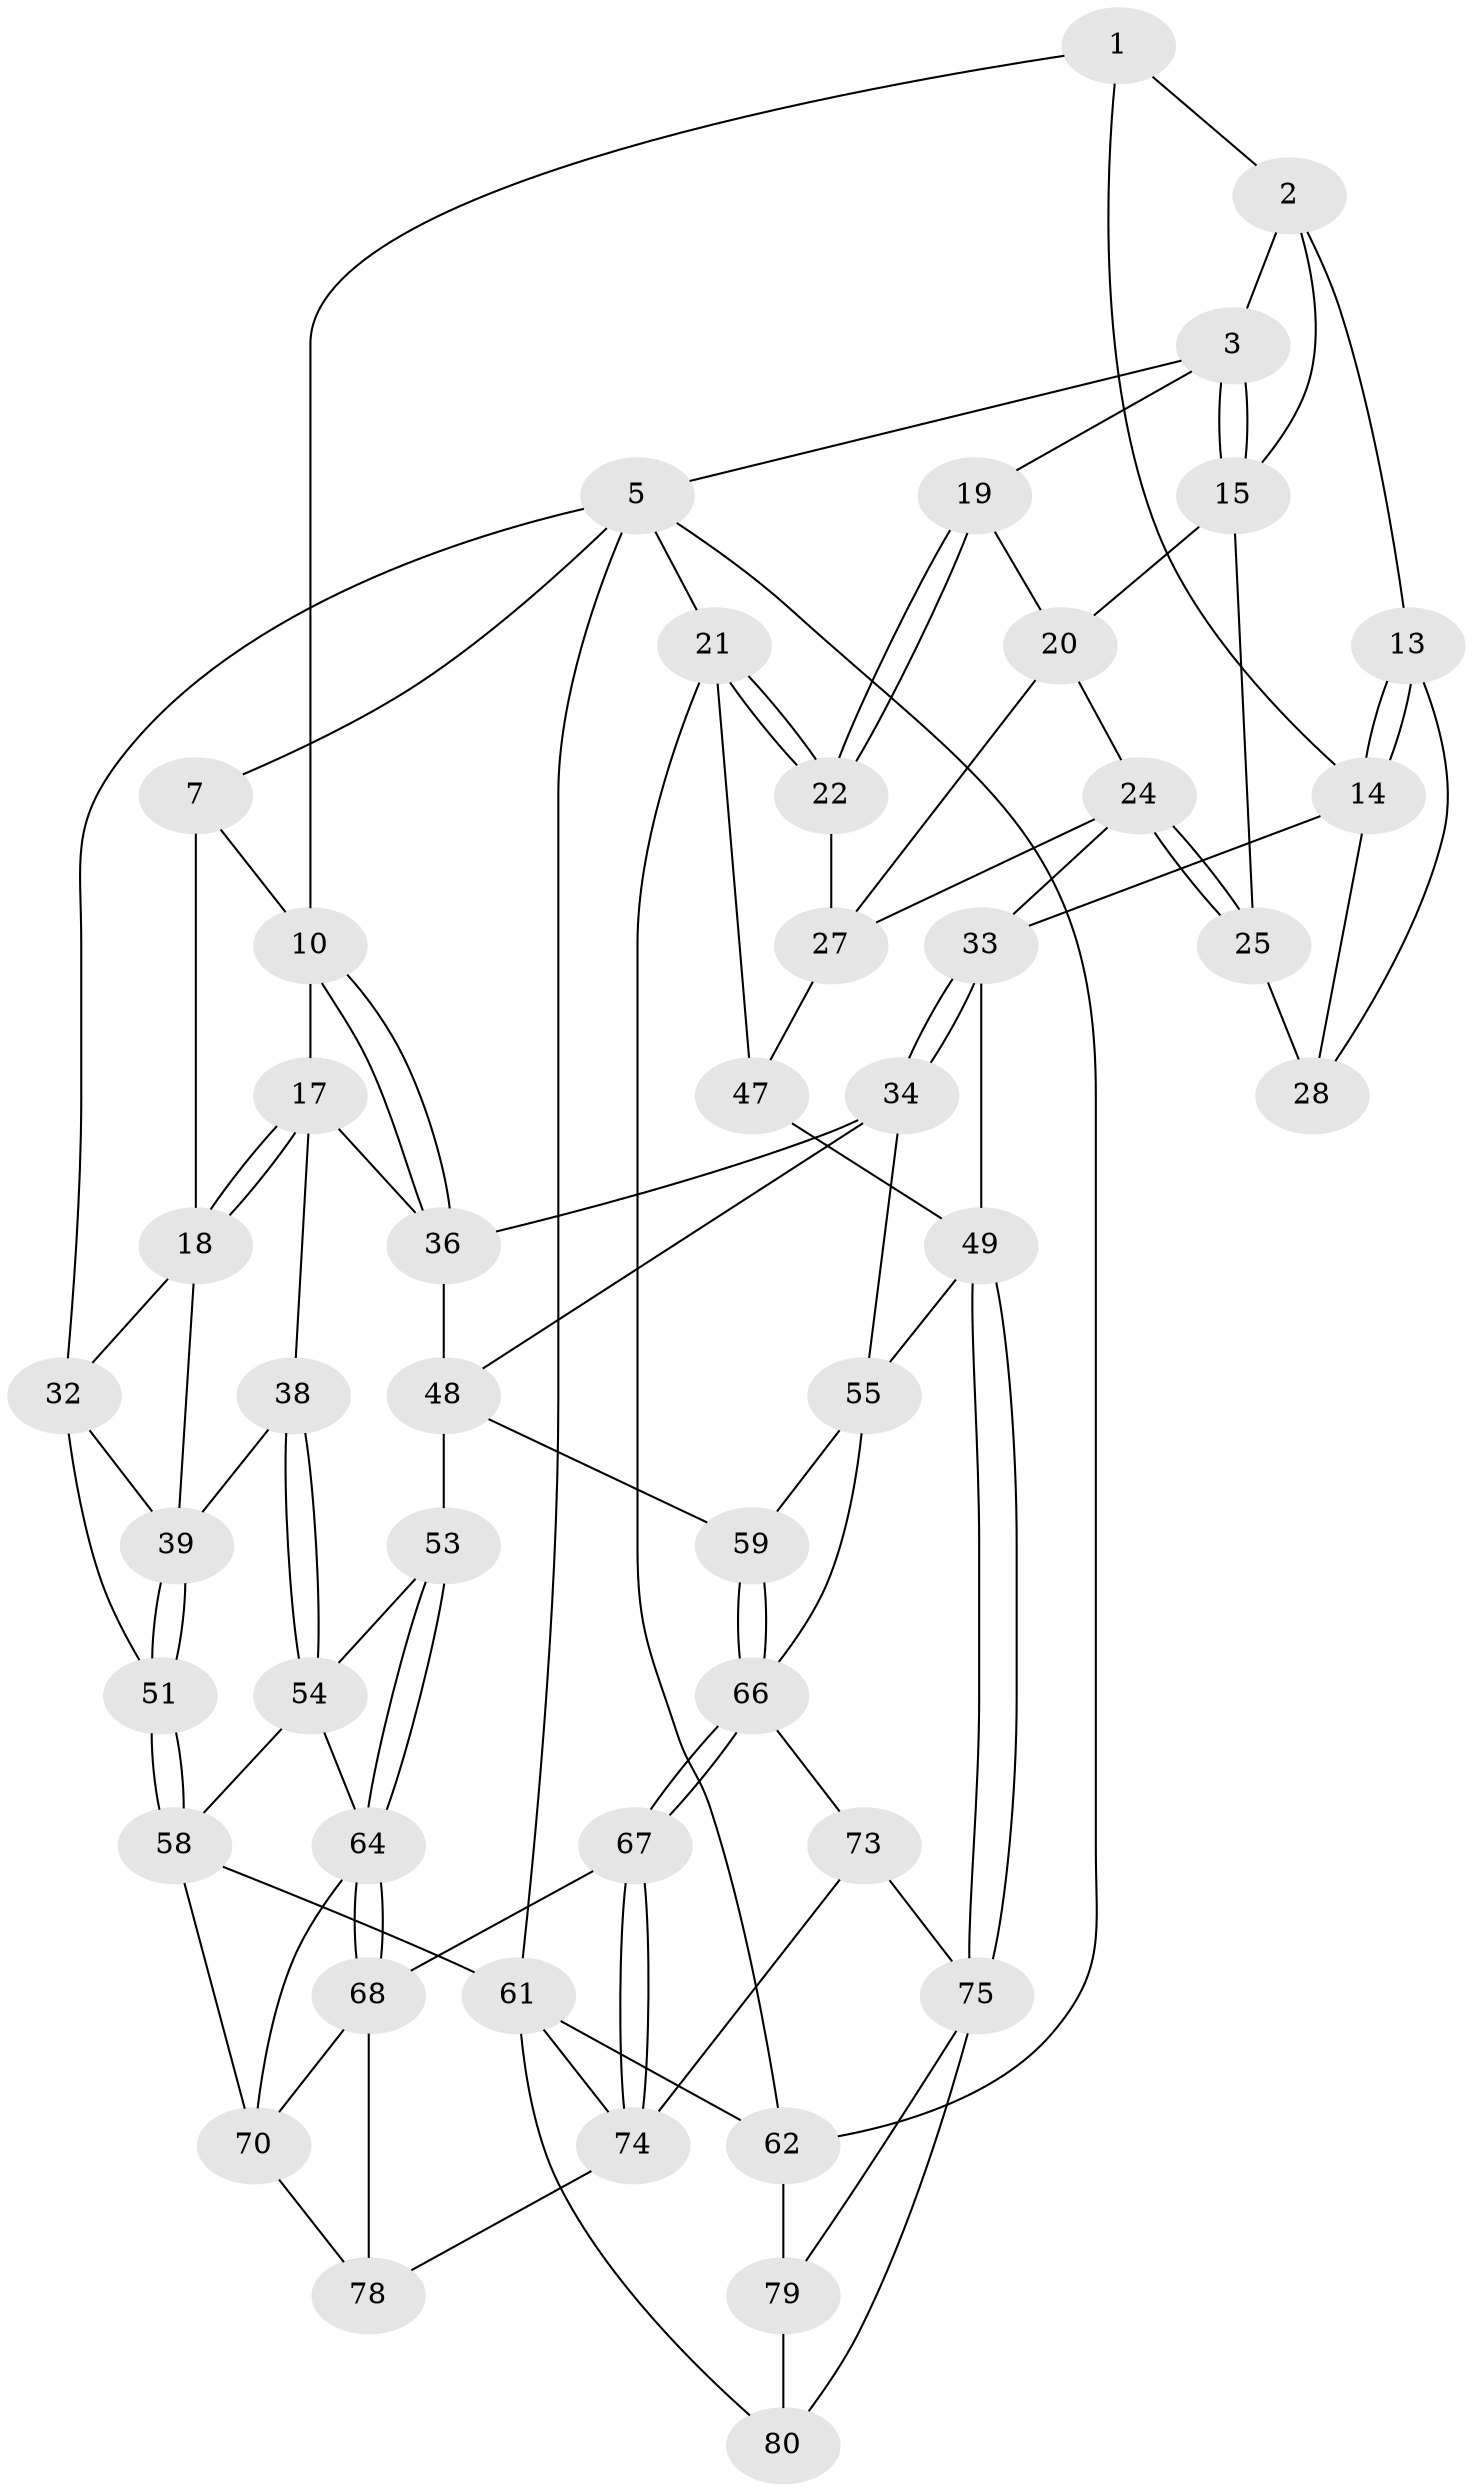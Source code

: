 // original degree distribution, {3: 0.024390243902439025, 4: 0.21951219512195122, 5: 0.5609756097560976, 6: 0.1951219512195122}
// Generated by graph-tools (version 1.1) at 2025/42/03/06/25 10:42:36]
// undirected, 47 vertices, 104 edges
graph export_dot {
graph [start="1"]
  node [color=gray90,style=filled];
  1 [pos="+0.397242350994382+0",super="+9"];
  2 [pos="+0.5627849998138412+0",super="+12"];
  3 [pos="+0.8735237971385512+0",super="+4"];
  5 [pos="+1+0",super="+6"];
  7 [pos="+0.1218351474156152+0",super="+8"];
  10 [pos="+0.3833638303942533+0.19566913252399562",super="+11"];
  13 [pos="+0.5603899416505751+0.07267836997156762"];
  14 [pos="+0.47027578628869426+0.17552614212718717",super="+30"];
  15 [pos="+0.7762499757745934+0.07545357618760834",super="+16"];
  17 [pos="+0.36614868366621584+0.19444431295657802",super="+37"];
  18 [pos="+0.20528879727693958+0.16617189427729673",super="+31"];
  19 [pos="+0.9239560890620442+0.10444356565683273"];
  20 [pos="+0.905589646201726+0.11694110819395145",super="+23"];
  21 [pos="+1+0.26523747457774355",super="+46"];
  22 [pos="+1+0.2621050104530982"];
  24 [pos="+0.7659211237048512+0.2253708840872631",super="+42"];
  25 [pos="+0.7630501043268944+0.22268739605020935",super="+26"];
  27 [pos="+1+0.28827963224204495",super="+44"];
  28 [pos="+0.6142042332912256+0.13079275709274363",super="+29"];
  32 [pos="+0+0",super="+41"];
  33 [pos="+0.5883558605475534+0.41329639935244394",super="+43"];
  34 [pos="+0.5830419519745901+0.4177298068165052",super="+35"];
  36 [pos="+0.44202649675691275+0.360487969403259",super="+45"];
  38 [pos="+0.2468327934663631+0.4291586917881462"];
  39 [pos="+0.21171703825996227+0.4162079108631577",super="+40"];
  47 [pos="+0.9134486385855252+0.5363854411876394"];
  48 [pos="+0.48824130663110465+0.5071709598766567",super="+52"];
  49 [pos="+0.7937470974913365+0.692731520331488",super="+50"];
  51 [pos="+0+0.4578947984041615"];
  53 [pos="+0.4449623250497148+0.551698921742676"];
  54 [pos="+0.2607473292705911+0.4939494714683759",super="+57"];
  55 [pos="+0.7115133351224742+0.6561554510765895",super="+56"];
  58 [pos="+0+0.6260030457524326",super="+60"];
  59 [pos="+0.497211664898+0.57336094649012"];
  61 [pos="+0+1",super="+81"];
  62 [pos="+1+1",super="+63"];
  64 [pos="+0.33956734355100293+0.6713086109763918",super="+65"];
  66 [pos="+0.5156235634953704+0.6918088324380367",super="+69"];
  67 [pos="+0.45178726321823837+0.7532146376291771"];
  68 [pos="+0.4224103562713051+0.750901338048061",super="+71"];
  70 [pos="+0.1705816519272854+0.8901731859617416",super="+72"];
  73 [pos="+0.5994913297527822+0.8005532511959537"];
  74 [pos="+0.48462023966303897+0.8063061067169",super="+77"];
  75 [pos="+0.8114624440126962+0.7406630145002342",super="+76"];
  78 [pos="+0.4167827244329176+0.9275825474088409"];
  79 [pos="+0.8537175719950831+0.7595146791878225",super="+82"];
  80 [pos="+0.6513940064807348+1"];
  1 -- 2;
  1 -- 10;
  1 -- 14;
  2 -- 3;
  2 -- 13;
  2 -- 15;
  3 -- 15;
  3 -- 15;
  3 -- 19;
  3 -- 5;
  5 -- 21;
  5 -- 62;
  5 -- 32;
  5 -- 61;
  5 -- 7;
  7 -- 18;
  7 -- 10;
  10 -- 36;
  10 -- 36;
  10 -- 17;
  13 -- 14;
  13 -- 14;
  13 -- 28;
  14 -- 33;
  14 -- 28;
  15 -- 20;
  15 -- 25;
  17 -- 18;
  17 -- 18;
  17 -- 36;
  17 -- 38;
  18 -- 32;
  18 -- 39;
  19 -- 20;
  19 -- 22;
  19 -- 22;
  20 -- 24;
  20 -- 27;
  21 -- 22;
  21 -- 22;
  21 -- 62;
  21 -- 47;
  22 -- 27;
  24 -- 25;
  24 -- 25;
  24 -- 27;
  24 -- 33;
  25 -- 28 [weight=2];
  27 -- 47;
  32 -- 51;
  32 -- 39;
  33 -- 34;
  33 -- 34;
  33 -- 49;
  34 -- 48;
  34 -- 36;
  34 -- 55;
  36 -- 48;
  38 -- 39;
  38 -- 54;
  38 -- 54;
  39 -- 51;
  39 -- 51;
  47 -- 49;
  48 -- 59;
  48 -- 53;
  49 -- 75;
  49 -- 75;
  49 -- 55;
  51 -- 58;
  51 -- 58;
  53 -- 54;
  53 -- 64;
  53 -- 64;
  54 -- 64;
  54 -- 58;
  55 -- 66;
  55 -- 59;
  58 -- 61;
  58 -- 70;
  59 -- 66;
  59 -- 66;
  61 -- 62;
  61 -- 80;
  61 -- 74;
  62 -- 79 [weight=2];
  64 -- 68;
  64 -- 68;
  64 -- 70;
  66 -- 67;
  66 -- 67;
  66 -- 73;
  67 -- 68;
  67 -- 74;
  67 -- 74;
  68 -- 78;
  68 -- 70;
  70 -- 78;
  73 -- 74;
  73 -- 75;
  74 -- 78;
  75 -- 79;
  75 -- 80;
  79 -- 80;
}

